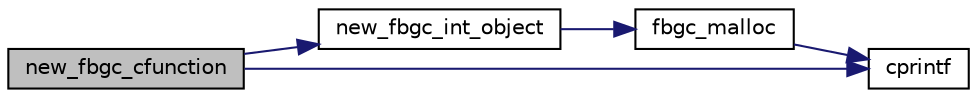 digraph "new_fbgc_cfunction"
{
  edge [fontname="Helvetica",fontsize="10",labelfontname="Helvetica",labelfontsize="10"];
  node [fontname="Helvetica",fontsize="10",shape=record];
  rankdir="LR";
  Node105 [label="new_fbgc_cfunction",height=0.2,width=0.4,color="black", fillcolor="grey75", style="filled", fontcolor="black"];
  Node105 -> Node106 [color="midnightblue",fontsize="10",style="solid"];
  Node106 [label="new_fbgc_int_object",height=0.2,width=0.4,color="black", fillcolor="white", style="filled",URL="$int__object_8c.html#a330313f82de7af3f3801d6c366d6c4b1"];
  Node106 -> Node107 [color="midnightblue",fontsize="10",style="solid"];
  Node107 [label="fbgc_malloc",height=0.2,width=0.4,color="black", fillcolor="white", style="filled",URL="$memory_8c.html#a41dd65ee24d51160659bf94bed90e998"];
  Node107 -> Node108 [color="midnightblue",fontsize="10",style="solid"];
  Node108 [label="cprintf",height=0.2,width=0.4,color="black", fillcolor="white", style="filled",URL="$error_8c.html#a30fee765292b076e015fc846035f2550"];
  Node105 -> Node108 [color="midnightblue",fontsize="10",style="solid"];
}
